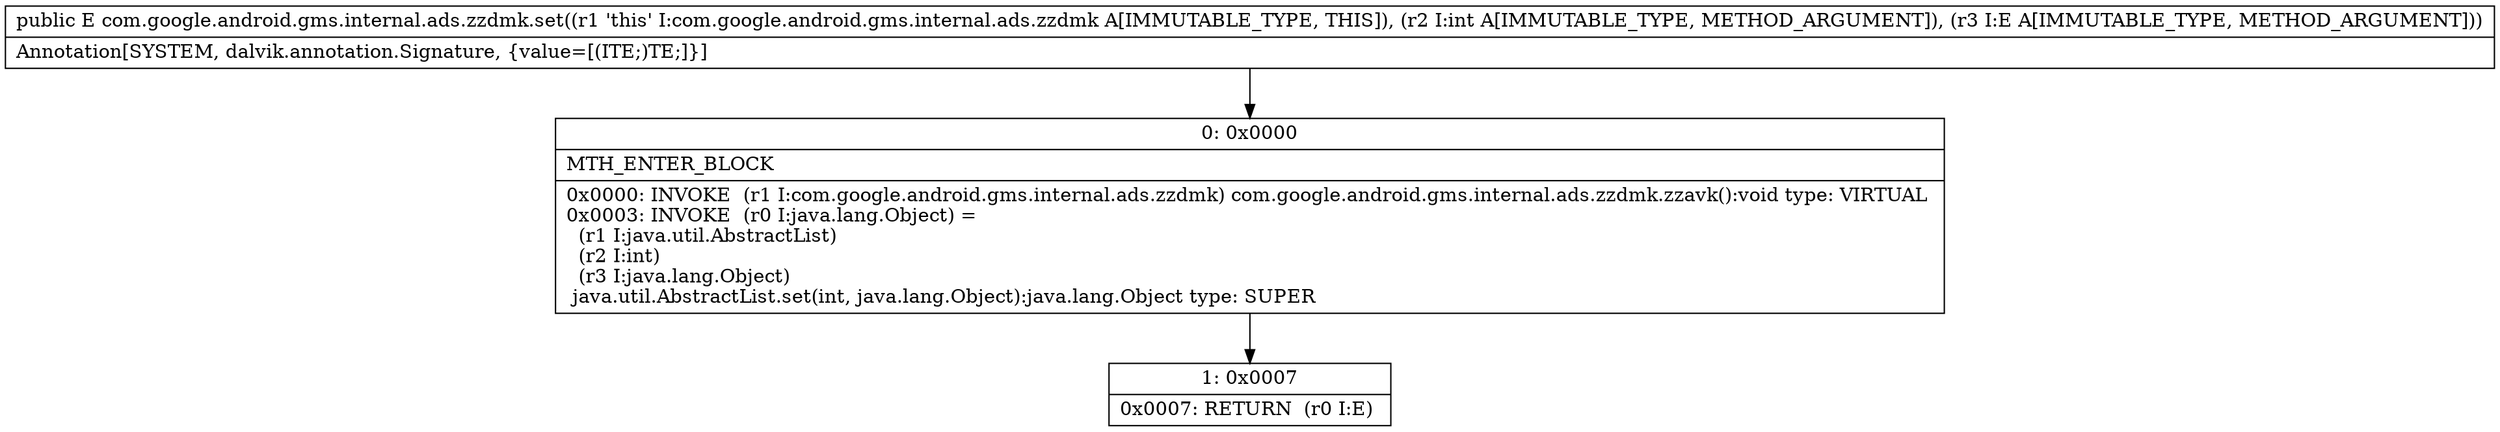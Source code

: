 digraph "CFG forcom.google.android.gms.internal.ads.zzdmk.set(ILjava\/lang\/Object;)Ljava\/lang\/Object;" {
Node_0 [shape=record,label="{0\:\ 0x0000|MTH_ENTER_BLOCK\l|0x0000: INVOKE  (r1 I:com.google.android.gms.internal.ads.zzdmk) com.google.android.gms.internal.ads.zzdmk.zzavk():void type: VIRTUAL \l0x0003: INVOKE  (r0 I:java.lang.Object) = \l  (r1 I:java.util.AbstractList)\l  (r2 I:int)\l  (r3 I:java.lang.Object)\l java.util.AbstractList.set(int, java.lang.Object):java.lang.Object type: SUPER \l}"];
Node_1 [shape=record,label="{1\:\ 0x0007|0x0007: RETURN  (r0 I:E) \l}"];
MethodNode[shape=record,label="{public E com.google.android.gms.internal.ads.zzdmk.set((r1 'this' I:com.google.android.gms.internal.ads.zzdmk A[IMMUTABLE_TYPE, THIS]), (r2 I:int A[IMMUTABLE_TYPE, METHOD_ARGUMENT]), (r3 I:E A[IMMUTABLE_TYPE, METHOD_ARGUMENT]))  | Annotation[SYSTEM, dalvik.annotation.Signature, \{value=[(ITE;)TE;]\}]\l}"];
MethodNode -> Node_0;
Node_0 -> Node_1;
}

